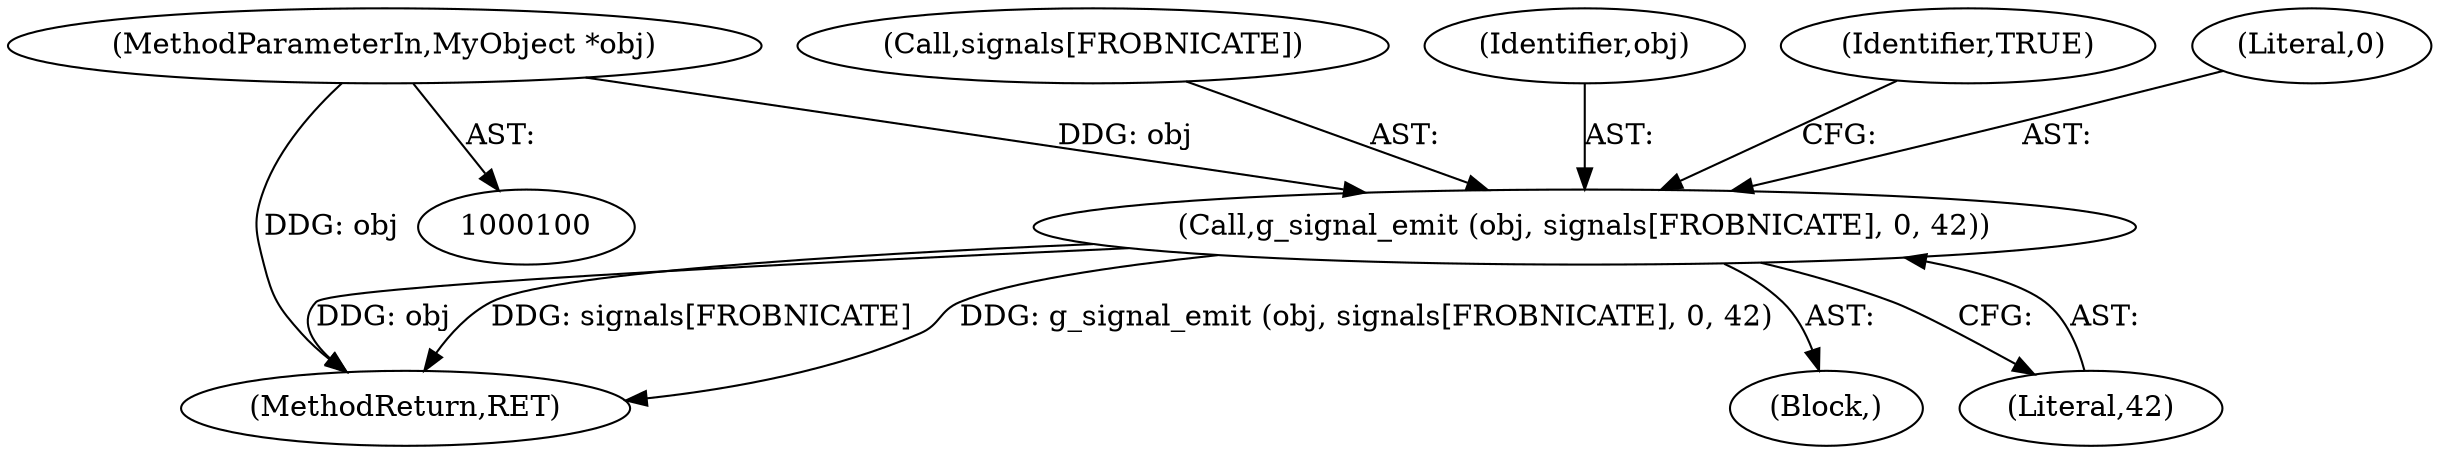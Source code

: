 digraph "1_dbus_9a6bce9b615abca6068348c1606ba8eaf13d9ae0_11@API" {
"1000104" [label="(Call,g_signal_emit (obj, signals[FROBNICATE], 0, 42))"];
"1000101" [label="(MethodParameterIn,MyObject *obj)"];
"1000106" [label="(Call,signals[FROBNICATE])"];
"1000105" [label="(Identifier,obj)"];
"1000101" [label="(MethodParameterIn,MyObject *obj)"];
"1000113" [label="(MethodReturn,RET)"];
"1000104" [label="(Call,g_signal_emit (obj, signals[FROBNICATE], 0, 42))"];
"1000103" [label="(Block,)"];
"1000110" [label="(Literal,42)"];
"1000112" [label="(Identifier,TRUE)"];
"1000109" [label="(Literal,0)"];
"1000104" -> "1000103"  [label="AST: "];
"1000104" -> "1000110"  [label="CFG: "];
"1000105" -> "1000104"  [label="AST: "];
"1000106" -> "1000104"  [label="AST: "];
"1000109" -> "1000104"  [label="AST: "];
"1000110" -> "1000104"  [label="AST: "];
"1000112" -> "1000104"  [label="CFG: "];
"1000104" -> "1000113"  [label="DDG: g_signal_emit (obj, signals[FROBNICATE], 0, 42)"];
"1000104" -> "1000113"  [label="DDG: obj"];
"1000104" -> "1000113"  [label="DDG: signals[FROBNICATE]"];
"1000101" -> "1000104"  [label="DDG: obj"];
"1000101" -> "1000100"  [label="AST: "];
"1000101" -> "1000113"  [label="DDG: obj"];
}

